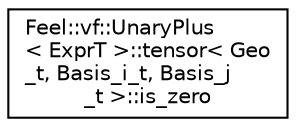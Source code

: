 digraph "Graphical Class Hierarchy"
{
 // LATEX_PDF_SIZE
  edge [fontname="Helvetica",fontsize="10",labelfontname="Helvetica",labelfontsize="10"];
  node [fontname="Helvetica",fontsize="10",shape=record];
  rankdir="LR";
  Node0 [label="Feel::vf::UnaryPlus\l\< ExprT \>::tensor\< Geo\l_t, Basis_i_t, Basis_j\l_t \>::is_zero",height=0.2,width=0.4,color="black", fillcolor="white", style="filled",URL="$structFeel_1_1vf_1_1UnaryPlus_1_1tensor_1_1is__zero.html",tooltip=" "];
}
